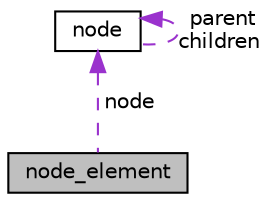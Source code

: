digraph "node_element"
{
  edge [fontname="Helvetica",fontsize="10",labelfontname="Helvetica",labelfontsize="10"];
  node [fontname="Helvetica",fontsize="10",shape=record];
  Node1 [label="node_element",height=0.2,width=0.4,color="black", fillcolor="grey75", style="filled", fontcolor="black"];
  Node2 -> Node1 [dir="back",color="darkorchid3",fontsize="10",style="dashed",label=" node" ,fontname="Helvetica"];
  Node2 [label="node",height=0.2,width=0.4,color="black", fillcolor="white", style="filled",URL="$structnode.html",tooltip="struct for the b-tree data structure "];
  Node2 -> Node2 [dir="back",color="darkorchid3",fontsize="10",style="dashed",label=" parent\nchildren" ,fontname="Helvetica"];
}
